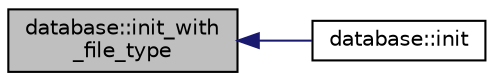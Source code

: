 digraph "database::init_with_file_type"
{
  edge [fontname="Helvetica",fontsize="10",labelfontname="Helvetica",labelfontsize="10"];
  node [fontname="Helvetica",fontsize="10",shape=record];
  rankdir="LR";
  Node2464 [label="database::init_with\l_file_type",height=0.2,width=0.4,color="black", fillcolor="grey75", style="filled", fontcolor="black"];
  Node2464 -> Node2465 [dir="back",color="midnightblue",fontsize="10",style="solid",fontname="Helvetica"];
  Node2465 [label="database::init",height=0.2,width=0.4,color="black", fillcolor="white", style="filled",URL="$db/d72/classdatabase.html#abae7da96fe55d9f7ca44473b06a1e113"];
}
